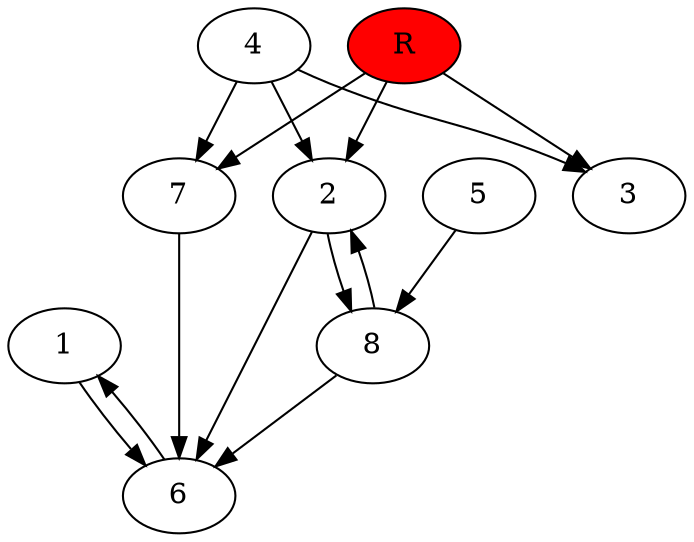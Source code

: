 digraph prb13816 {
	1
	2
	3
	4
	5
	6
	7
	8
	R [fillcolor="#ff0000" style=filled]
	1 -> 6
	2 -> 6
	2 -> 8
	4 -> 2
	4 -> 3
	4 -> 7
	5 -> 8
	6 -> 1
	7 -> 6
	8 -> 2
	8 -> 6
	R -> 2
	R -> 3
	R -> 7
}
